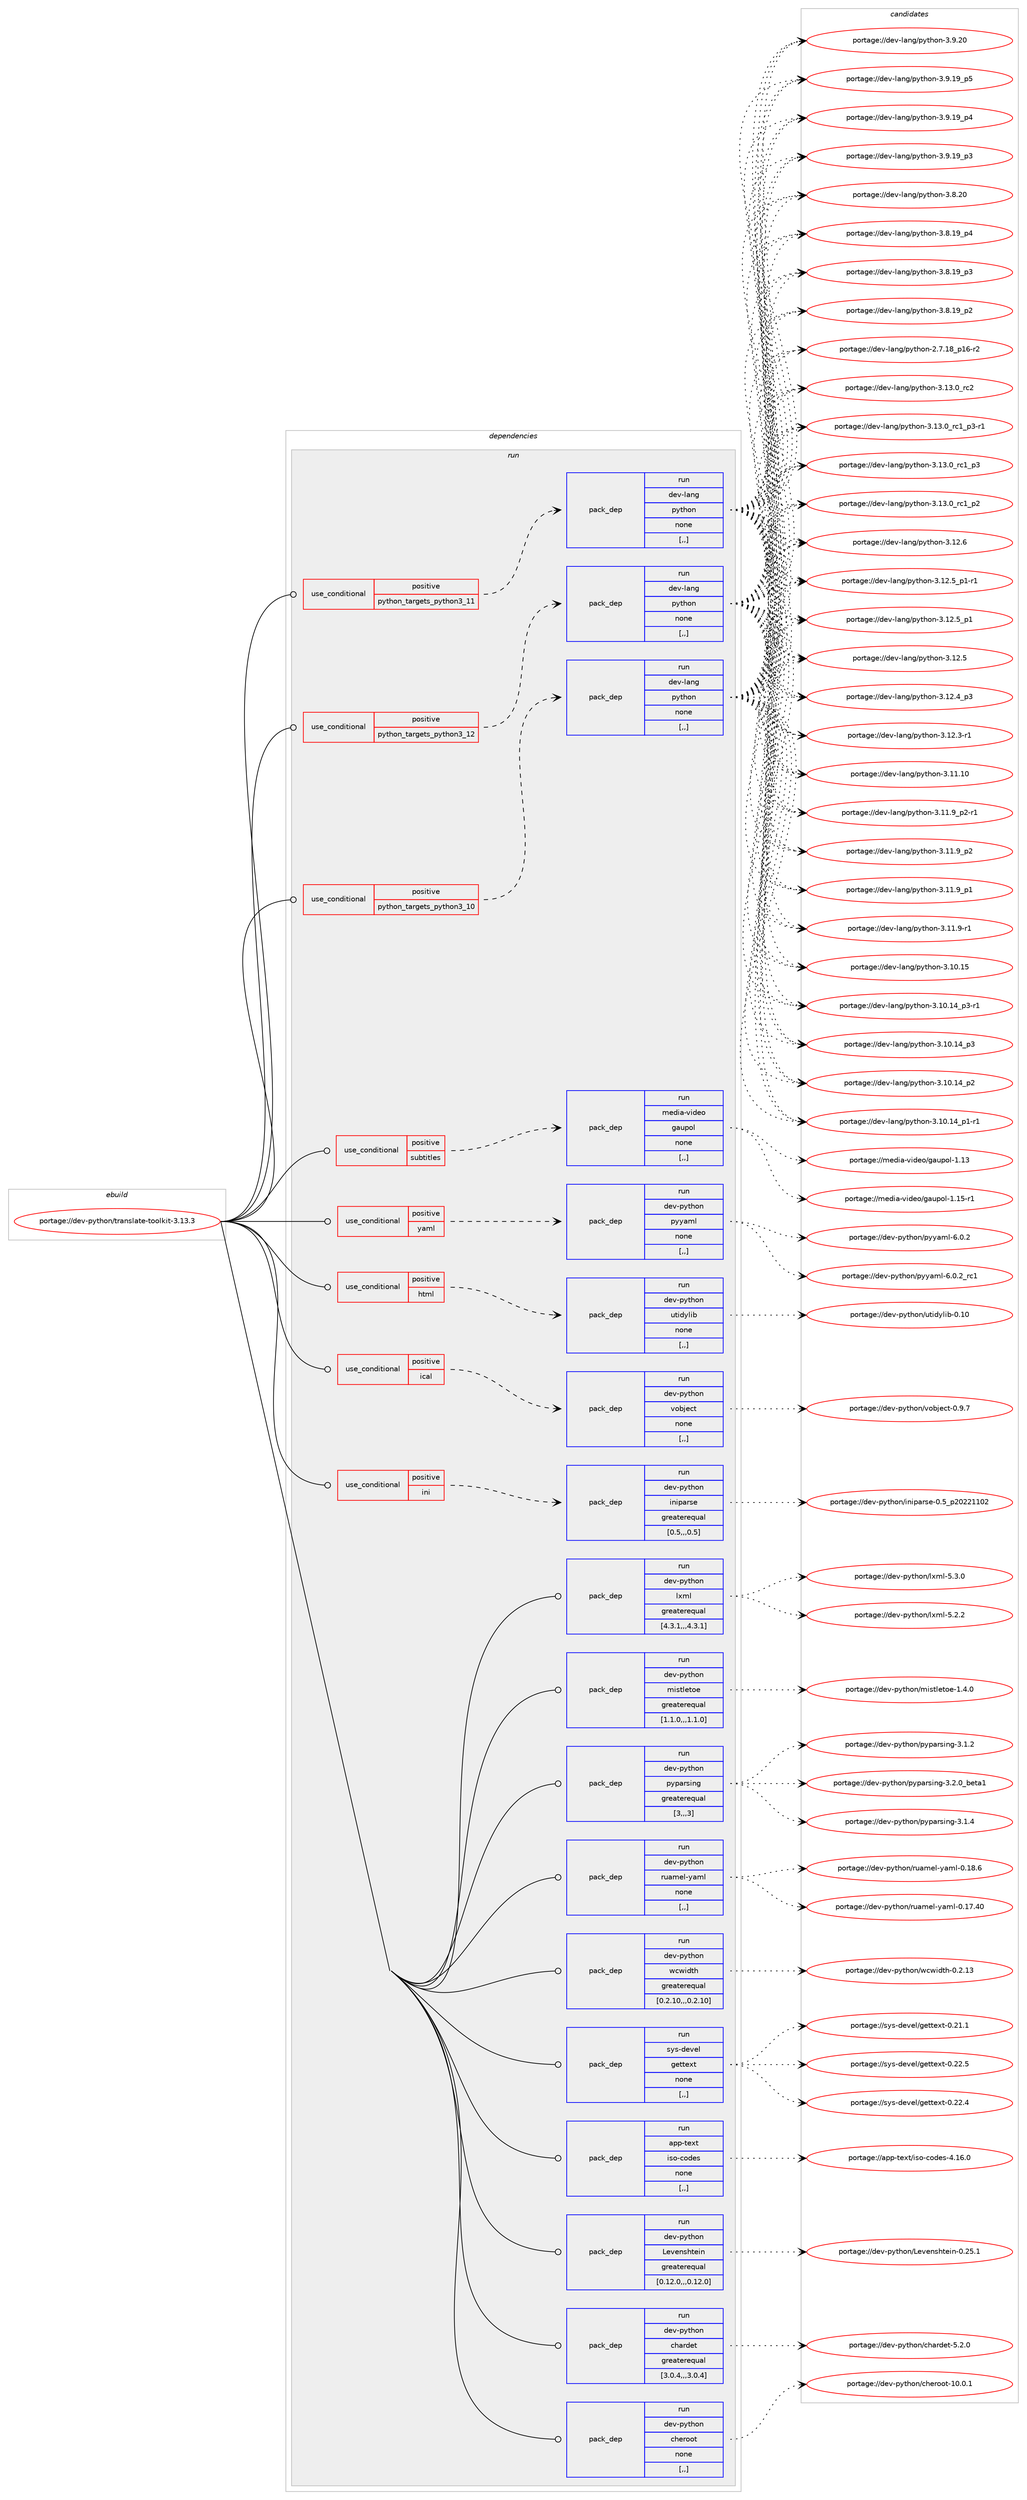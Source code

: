 digraph prolog {

# *************
# Graph options
# *************

newrank=true;
concentrate=true;
compound=true;
graph [rankdir=LR,fontname=Helvetica,fontsize=10,ranksep=1.5];#, ranksep=2.5, nodesep=0.2];
edge  [arrowhead=vee];
node  [fontname=Helvetica,fontsize=10];

# **********
# The ebuild
# **********

subgraph cluster_leftcol {
color=gray;
label=<<i>ebuild</i>>;
id [label="portage://dev-python/translate-toolkit-3.13.3", color=red, width=4, href="../dev-python/translate-toolkit-3.13.3.svg"];
}

# ****************
# The dependencies
# ****************

subgraph cluster_midcol {
color=gray;
label=<<i>dependencies</i>>;
subgraph cluster_compile {
fillcolor="#eeeeee";
style=filled;
label=<<i>compile</i>>;
}
subgraph cluster_compileandrun {
fillcolor="#eeeeee";
style=filled;
label=<<i>compile and run</i>>;
}
subgraph cluster_run {
fillcolor="#eeeeee";
style=filled;
label=<<i>run</i>>;
subgraph cond171302 {
dependency661419 [label=<<TABLE BORDER="0" CELLBORDER="1" CELLSPACING="0" CELLPADDING="4"><TR><TD ROWSPAN="3" CELLPADDING="10">use_conditional</TD></TR><TR><TD>positive</TD></TR><TR><TD>html</TD></TR></TABLE>>, shape=none, color=red];
subgraph pack485250 {
dependency661420 [label=<<TABLE BORDER="0" CELLBORDER="1" CELLSPACING="0" CELLPADDING="4" WIDTH="220"><TR><TD ROWSPAN="6" CELLPADDING="30">pack_dep</TD></TR><TR><TD WIDTH="110">run</TD></TR><TR><TD>dev-python</TD></TR><TR><TD>utidylib</TD></TR><TR><TD>none</TD></TR><TR><TD>[,,]</TD></TR></TABLE>>, shape=none, color=blue];
}
dependency661419:e -> dependency661420:w [weight=20,style="dashed",arrowhead="vee"];
}
id:e -> dependency661419:w [weight=20,style="solid",arrowhead="odot"];
subgraph cond171303 {
dependency661421 [label=<<TABLE BORDER="0" CELLBORDER="1" CELLSPACING="0" CELLPADDING="4"><TR><TD ROWSPAN="3" CELLPADDING="10">use_conditional</TD></TR><TR><TD>positive</TD></TR><TR><TD>ical</TD></TR></TABLE>>, shape=none, color=red];
subgraph pack485251 {
dependency661422 [label=<<TABLE BORDER="0" CELLBORDER="1" CELLSPACING="0" CELLPADDING="4" WIDTH="220"><TR><TD ROWSPAN="6" CELLPADDING="30">pack_dep</TD></TR><TR><TD WIDTH="110">run</TD></TR><TR><TD>dev-python</TD></TR><TR><TD>vobject</TD></TR><TR><TD>none</TD></TR><TR><TD>[,,]</TD></TR></TABLE>>, shape=none, color=blue];
}
dependency661421:e -> dependency661422:w [weight=20,style="dashed",arrowhead="vee"];
}
id:e -> dependency661421:w [weight=20,style="solid",arrowhead="odot"];
subgraph cond171304 {
dependency661423 [label=<<TABLE BORDER="0" CELLBORDER="1" CELLSPACING="0" CELLPADDING="4"><TR><TD ROWSPAN="3" CELLPADDING="10">use_conditional</TD></TR><TR><TD>positive</TD></TR><TR><TD>ini</TD></TR></TABLE>>, shape=none, color=red];
subgraph pack485252 {
dependency661424 [label=<<TABLE BORDER="0" CELLBORDER="1" CELLSPACING="0" CELLPADDING="4" WIDTH="220"><TR><TD ROWSPAN="6" CELLPADDING="30">pack_dep</TD></TR><TR><TD WIDTH="110">run</TD></TR><TR><TD>dev-python</TD></TR><TR><TD>iniparse</TD></TR><TR><TD>greaterequal</TD></TR><TR><TD>[0.5,,,0.5]</TD></TR></TABLE>>, shape=none, color=blue];
}
dependency661423:e -> dependency661424:w [weight=20,style="dashed",arrowhead="vee"];
}
id:e -> dependency661423:w [weight=20,style="solid",arrowhead="odot"];
subgraph cond171305 {
dependency661425 [label=<<TABLE BORDER="0" CELLBORDER="1" CELLSPACING="0" CELLPADDING="4"><TR><TD ROWSPAN="3" CELLPADDING="10">use_conditional</TD></TR><TR><TD>positive</TD></TR><TR><TD>python_targets_python3_10</TD></TR></TABLE>>, shape=none, color=red];
subgraph pack485253 {
dependency661426 [label=<<TABLE BORDER="0" CELLBORDER="1" CELLSPACING="0" CELLPADDING="4" WIDTH="220"><TR><TD ROWSPAN="6" CELLPADDING="30">pack_dep</TD></TR><TR><TD WIDTH="110">run</TD></TR><TR><TD>dev-lang</TD></TR><TR><TD>python</TD></TR><TR><TD>none</TD></TR><TR><TD>[,,]</TD></TR></TABLE>>, shape=none, color=blue];
}
dependency661425:e -> dependency661426:w [weight=20,style="dashed",arrowhead="vee"];
}
id:e -> dependency661425:w [weight=20,style="solid",arrowhead="odot"];
subgraph cond171306 {
dependency661427 [label=<<TABLE BORDER="0" CELLBORDER="1" CELLSPACING="0" CELLPADDING="4"><TR><TD ROWSPAN="3" CELLPADDING="10">use_conditional</TD></TR><TR><TD>positive</TD></TR><TR><TD>python_targets_python3_11</TD></TR></TABLE>>, shape=none, color=red];
subgraph pack485254 {
dependency661428 [label=<<TABLE BORDER="0" CELLBORDER="1" CELLSPACING="0" CELLPADDING="4" WIDTH="220"><TR><TD ROWSPAN="6" CELLPADDING="30">pack_dep</TD></TR><TR><TD WIDTH="110">run</TD></TR><TR><TD>dev-lang</TD></TR><TR><TD>python</TD></TR><TR><TD>none</TD></TR><TR><TD>[,,]</TD></TR></TABLE>>, shape=none, color=blue];
}
dependency661427:e -> dependency661428:w [weight=20,style="dashed",arrowhead="vee"];
}
id:e -> dependency661427:w [weight=20,style="solid",arrowhead="odot"];
subgraph cond171307 {
dependency661429 [label=<<TABLE BORDER="0" CELLBORDER="1" CELLSPACING="0" CELLPADDING="4"><TR><TD ROWSPAN="3" CELLPADDING="10">use_conditional</TD></TR><TR><TD>positive</TD></TR><TR><TD>python_targets_python3_12</TD></TR></TABLE>>, shape=none, color=red];
subgraph pack485255 {
dependency661430 [label=<<TABLE BORDER="0" CELLBORDER="1" CELLSPACING="0" CELLPADDING="4" WIDTH="220"><TR><TD ROWSPAN="6" CELLPADDING="30">pack_dep</TD></TR><TR><TD WIDTH="110">run</TD></TR><TR><TD>dev-lang</TD></TR><TR><TD>python</TD></TR><TR><TD>none</TD></TR><TR><TD>[,,]</TD></TR></TABLE>>, shape=none, color=blue];
}
dependency661429:e -> dependency661430:w [weight=20,style="dashed",arrowhead="vee"];
}
id:e -> dependency661429:w [weight=20,style="solid",arrowhead="odot"];
subgraph cond171308 {
dependency661431 [label=<<TABLE BORDER="0" CELLBORDER="1" CELLSPACING="0" CELLPADDING="4"><TR><TD ROWSPAN="3" CELLPADDING="10">use_conditional</TD></TR><TR><TD>positive</TD></TR><TR><TD>subtitles</TD></TR></TABLE>>, shape=none, color=red];
subgraph pack485256 {
dependency661432 [label=<<TABLE BORDER="0" CELLBORDER="1" CELLSPACING="0" CELLPADDING="4" WIDTH="220"><TR><TD ROWSPAN="6" CELLPADDING="30">pack_dep</TD></TR><TR><TD WIDTH="110">run</TD></TR><TR><TD>media-video</TD></TR><TR><TD>gaupol</TD></TR><TR><TD>none</TD></TR><TR><TD>[,,]</TD></TR></TABLE>>, shape=none, color=blue];
}
dependency661431:e -> dependency661432:w [weight=20,style="dashed",arrowhead="vee"];
}
id:e -> dependency661431:w [weight=20,style="solid",arrowhead="odot"];
subgraph cond171309 {
dependency661433 [label=<<TABLE BORDER="0" CELLBORDER="1" CELLSPACING="0" CELLPADDING="4"><TR><TD ROWSPAN="3" CELLPADDING="10">use_conditional</TD></TR><TR><TD>positive</TD></TR><TR><TD>yaml</TD></TR></TABLE>>, shape=none, color=red];
subgraph pack485257 {
dependency661434 [label=<<TABLE BORDER="0" CELLBORDER="1" CELLSPACING="0" CELLPADDING="4" WIDTH="220"><TR><TD ROWSPAN="6" CELLPADDING="30">pack_dep</TD></TR><TR><TD WIDTH="110">run</TD></TR><TR><TD>dev-python</TD></TR><TR><TD>pyyaml</TD></TR><TR><TD>none</TD></TR><TR><TD>[,,]</TD></TR></TABLE>>, shape=none, color=blue];
}
dependency661433:e -> dependency661434:w [weight=20,style="dashed",arrowhead="vee"];
}
id:e -> dependency661433:w [weight=20,style="solid",arrowhead="odot"];
subgraph pack485258 {
dependency661435 [label=<<TABLE BORDER="0" CELLBORDER="1" CELLSPACING="0" CELLPADDING="4" WIDTH="220"><TR><TD ROWSPAN="6" CELLPADDING="30">pack_dep</TD></TR><TR><TD WIDTH="110">run</TD></TR><TR><TD>app-text</TD></TR><TR><TD>iso-codes</TD></TR><TR><TD>none</TD></TR><TR><TD>[,,]</TD></TR></TABLE>>, shape=none, color=blue];
}
id:e -> dependency661435:w [weight=20,style="solid",arrowhead="odot"];
subgraph pack485259 {
dependency661436 [label=<<TABLE BORDER="0" CELLBORDER="1" CELLSPACING="0" CELLPADDING="4" WIDTH="220"><TR><TD ROWSPAN="6" CELLPADDING="30">pack_dep</TD></TR><TR><TD WIDTH="110">run</TD></TR><TR><TD>dev-python</TD></TR><TR><TD>Levenshtein</TD></TR><TR><TD>greaterequal</TD></TR><TR><TD>[0.12.0,,,0.12.0]</TD></TR></TABLE>>, shape=none, color=blue];
}
id:e -> dependency661436:w [weight=20,style="solid",arrowhead="odot"];
subgraph pack485260 {
dependency661437 [label=<<TABLE BORDER="0" CELLBORDER="1" CELLSPACING="0" CELLPADDING="4" WIDTH="220"><TR><TD ROWSPAN="6" CELLPADDING="30">pack_dep</TD></TR><TR><TD WIDTH="110">run</TD></TR><TR><TD>dev-python</TD></TR><TR><TD>chardet</TD></TR><TR><TD>greaterequal</TD></TR><TR><TD>[3.0.4,,,3.0.4]</TD></TR></TABLE>>, shape=none, color=blue];
}
id:e -> dependency661437:w [weight=20,style="solid",arrowhead="odot"];
subgraph pack485261 {
dependency661438 [label=<<TABLE BORDER="0" CELLBORDER="1" CELLSPACING="0" CELLPADDING="4" WIDTH="220"><TR><TD ROWSPAN="6" CELLPADDING="30">pack_dep</TD></TR><TR><TD WIDTH="110">run</TD></TR><TR><TD>dev-python</TD></TR><TR><TD>cheroot</TD></TR><TR><TD>none</TD></TR><TR><TD>[,,]</TD></TR></TABLE>>, shape=none, color=blue];
}
id:e -> dependency661438:w [weight=20,style="solid",arrowhead="odot"];
subgraph pack485262 {
dependency661439 [label=<<TABLE BORDER="0" CELLBORDER="1" CELLSPACING="0" CELLPADDING="4" WIDTH="220"><TR><TD ROWSPAN="6" CELLPADDING="30">pack_dep</TD></TR><TR><TD WIDTH="110">run</TD></TR><TR><TD>dev-python</TD></TR><TR><TD>lxml</TD></TR><TR><TD>greaterequal</TD></TR><TR><TD>[4.3.1,,,4.3.1]</TD></TR></TABLE>>, shape=none, color=blue];
}
id:e -> dependency661439:w [weight=20,style="solid",arrowhead="odot"];
subgraph pack485263 {
dependency661440 [label=<<TABLE BORDER="0" CELLBORDER="1" CELLSPACING="0" CELLPADDING="4" WIDTH="220"><TR><TD ROWSPAN="6" CELLPADDING="30">pack_dep</TD></TR><TR><TD WIDTH="110">run</TD></TR><TR><TD>dev-python</TD></TR><TR><TD>mistletoe</TD></TR><TR><TD>greaterequal</TD></TR><TR><TD>[1.1.0,,,1.1.0]</TD></TR></TABLE>>, shape=none, color=blue];
}
id:e -> dependency661440:w [weight=20,style="solid",arrowhead="odot"];
subgraph pack485264 {
dependency661441 [label=<<TABLE BORDER="0" CELLBORDER="1" CELLSPACING="0" CELLPADDING="4" WIDTH="220"><TR><TD ROWSPAN="6" CELLPADDING="30">pack_dep</TD></TR><TR><TD WIDTH="110">run</TD></TR><TR><TD>dev-python</TD></TR><TR><TD>pyparsing</TD></TR><TR><TD>greaterequal</TD></TR><TR><TD>[3,,,3]</TD></TR></TABLE>>, shape=none, color=blue];
}
id:e -> dependency661441:w [weight=20,style="solid",arrowhead="odot"];
subgraph pack485265 {
dependency661442 [label=<<TABLE BORDER="0" CELLBORDER="1" CELLSPACING="0" CELLPADDING="4" WIDTH="220"><TR><TD ROWSPAN="6" CELLPADDING="30">pack_dep</TD></TR><TR><TD WIDTH="110">run</TD></TR><TR><TD>dev-python</TD></TR><TR><TD>ruamel-yaml</TD></TR><TR><TD>none</TD></TR><TR><TD>[,,]</TD></TR></TABLE>>, shape=none, color=blue];
}
id:e -> dependency661442:w [weight=20,style="solid",arrowhead="odot"];
subgraph pack485266 {
dependency661443 [label=<<TABLE BORDER="0" CELLBORDER="1" CELLSPACING="0" CELLPADDING="4" WIDTH="220"><TR><TD ROWSPAN="6" CELLPADDING="30">pack_dep</TD></TR><TR><TD WIDTH="110">run</TD></TR><TR><TD>dev-python</TD></TR><TR><TD>wcwidth</TD></TR><TR><TD>greaterequal</TD></TR><TR><TD>[0.2.10,,,0.2.10]</TD></TR></TABLE>>, shape=none, color=blue];
}
id:e -> dependency661443:w [weight=20,style="solid",arrowhead="odot"];
subgraph pack485267 {
dependency661444 [label=<<TABLE BORDER="0" CELLBORDER="1" CELLSPACING="0" CELLPADDING="4" WIDTH="220"><TR><TD ROWSPAN="6" CELLPADDING="30">pack_dep</TD></TR><TR><TD WIDTH="110">run</TD></TR><TR><TD>sys-devel</TD></TR><TR><TD>gettext</TD></TR><TR><TD>none</TD></TR><TR><TD>[,,]</TD></TR></TABLE>>, shape=none, color=blue];
}
id:e -> dependency661444:w [weight=20,style="solid",arrowhead="odot"];
}
}

# **************
# The candidates
# **************

subgraph cluster_choices {
rank=same;
color=gray;
label=<<i>candidates</i>>;

subgraph choice485250 {
color=black;
nodesep=1;
choice1001011184511212111610411111047117116105100121108105984548464948 [label="portage://dev-python/utidylib-0.10", color=red, width=4,href="../dev-python/utidylib-0.10.svg"];
dependency661420:e -> choice1001011184511212111610411111047117116105100121108105984548464948:w [style=dotted,weight="100"];
}
subgraph choice485251 {
color=black;
nodesep=1;
choice10010111845112121116104111110471181119810610199116454846574655 [label="portage://dev-python/vobject-0.9.7", color=red, width=4,href="../dev-python/vobject-0.9.7.svg"];
dependency661422:e -> choice10010111845112121116104111110471181119810610199116454846574655:w [style=dotted,weight="100"];
}
subgraph choice485252 {
color=black;
nodesep=1;
choice10010111845112121116104111110471051101051129711411510145484653951125048505049494850 [label="portage://dev-python/iniparse-0.5_p20221102", color=red, width=4,href="../dev-python/iniparse-0.5_p20221102.svg"];
dependency661424:e -> choice10010111845112121116104111110471051101051129711411510145484653951125048505049494850:w [style=dotted,weight="100"];
}
subgraph choice485253 {
color=black;
nodesep=1;
choice10010111845108971101034711212111610411111045514649514648951149950 [label="portage://dev-lang/python-3.13.0_rc2", color=red, width=4,href="../dev-lang/python-3.13.0_rc2.svg"];
choice1001011184510897110103471121211161041111104551464951464895114994995112514511449 [label="portage://dev-lang/python-3.13.0_rc1_p3-r1", color=red, width=4,href="../dev-lang/python-3.13.0_rc1_p3-r1.svg"];
choice100101118451089711010347112121116104111110455146495146489511499499511251 [label="portage://dev-lang/python-3.13.0_rc1_p3", color=red, width=4,href="../dev-lang/python-3.13.0_rc1_p3.svg"];
choice100101118451089711010347112121116104111110455146495146489511499499511250 [label="portage://dev-lang/python-3.13.0_rc1_p2", color=red, width=4,href="../dev-lang/python-3.13.0_rc1_p2.svg"];
choice10010111845108971101034711212111610411111045514649504654 [label="portage://dev-lang/python-3.12.6", color=red, width=4,href="../dev-lang/python-3.12.6.svg"];
choice1001011184510897110103471121211161041111104551464950465395112494511449 [label="portage://dev-lang/python-3.12.5_p1-r1", color=red, width=4,href="../dev-lang/python-3.12.5_p1-r1.svg"];
choice100101118451089711010347112121116104111110455146495046539511249 [label="portage://dev-lang/python-3.12.5_p1", color=red, width=4,href="../dev-lang/python-3.12.5_p1.svg"];
choice10010111845108971101034711212111610411111045514649504653 [label="portage://dev-lang/python-3.12.5", color=red, width=4,href="../dev-lang/python-3.12.5.svg"];
choice100101118451089711010347112121116104111110455146495046529511251 [label="portage://dev-lang/python-3.12.4_p3", color=red, width=4,href="../dev-lang/python-3.12.4_p3.svg"];
choice100101118451089711010347112121116104111110455146495046514511449 [label="portage://dev-lang/python-3.12.3-r1", color=red, width=4,href="../dev-lang/python-3.12.3-r1.svg"];
choice1001011184510897110103471121211161041111104551464949464948 [label="portage://dev-lang/python-3.11.10", color=red, width=4,href="../dev-lang/python-3.11.10.svg"];
choice1001011184510897110103471121211161041111104551464949465795112504511449 [label="portage://dev-lang/python-3.11.9_p2-r1", color=red, width=4,href="../dev-lang/python-3.11.9_p2-r1.svg"];
choice100101118451089711010347112121116104111110455146494946579511250 [label="portage://dev-lang/python-3.11.9_p2", color=red, width=4,href="../dev-lang/python-3.11.9_p2.svg"];
choice100101118451089711010347112121116104111110455146494946579511249 [label="portage://dev-lang/python-3.11.9_p1", color=red, width=4,href="../dev-lang/python-3.11.9_p1.svg"];
choice100101118451089711010347112121116104111110455146494946574511449 [label="portage://dev-lang/python-3.11.9-r1", color=red, width=4,href="../dev-lang/python-3.11.9-r1.svg"];
choice1001011184510897110103471121211161041111104551464948464953 [label="portage://dev-lang/python-3.10.15", color=red, width=4,href="../dev-lang/python-3.10.15.svg"];
choice100101118451089711010347112121116104111110455146494846495295112514511449 [label="portage://dev-lang/python-3.10.14_p3-r1", color=red, width=4,href="../dev-lang/python-3.10.14_p3-r1.svg"];
choice10010111845108971101034711212111610411111045514649484649529511251 [label="portage://dev-lang/python-3.10.14_p3", color=red, width=4,href="../dev-lang/python-3.10.14_p3.svg"];
choice10010111845108971101034711212111610411111045514649484649529511250 [label="portage://dev-lang/python-3.10.14_p2", color=red, width=4,href="../dev-lang/python-3.10.14_p2.svg"];
choice100101118451089711010347112121116104111110455146494846495295112494511449 [label="portage://dev-lang/python-3.10.14_p1-r1", color=red, width=4,href="../dev-lang/python-3.10.14_p1-r1.svg"];
choice10010111845108971101034711212111610411111045514657465048 [label="portage://dev-lang/python-3.9.20", color=red, width=4,href="../dev-lang/python-3.9.20.svg"];
choice100101118451089711010347112121116104111110455146574649579511253 [label="portage://dev-lang/python-3.9.19_p5", color=red, width=4,href="../dev-lang/python-3.9.19_p5.svg"];
choice100101118451089711010347112121116104111110455146574649579511252 [label="portage://dev-lang/python-3.9.19_p4", color=red, width=4,href="../dev-lang/python-3.9.19_p4.svg"];
choice100101118451089711010347112121116104111110455146574649579511251 [label="portage://dev-lang/python-3.9.19_p3", color=red, width=4,href="../dev-lang/python-3.9.19_p3.svg"];
choice10010111845108971101034711212111610411111045514656465048 [label="portage://dev-lang/python-3.8.20", color=red, width=4,href="../dev-lang/python-3.8.20.svg"];
choice100101118451089711010347112121116104111110455146564649579511252 [label="portage://dev-lang/python-3.8.19_p4", color=red, width=4,href="../dev-lang/python-3.8.19_p4.svg"];
choice100101118451089711010347112121116104111110455146564649579511251 [label="portage://dev-lang/python-3.8.19_p3", color=red, width=4,href="../dev-lang/python-3.8.19_p3.svg"];
choice100101118451089711010347112121116104111110455146564649579511250 [label="portage://dev-lang/python-3.8.19_p2", color=red, width=4,href="../dev-lang/python-3.8.19_p2.svg"];
choice100101118451089711010347112121116104111110455046554649569511249544511450 [label="portage://dev-lang/python-2.7.18_p16-r2", color=red, width=4,href="../dev-lang/python-2.7.18_p16-r2.svg"];
dependency661426:e -> choice10010111845108971101034711212111610411111045514649514648951149950:w [style=dotted,weight="100"];
dependency661426:e -> choice1001011184510897110103471121211161041111104551464951464895114994995112514511449:w [style=dotted,weight="100"];
dependency661426:e -> choice100101118451089711010347112121116104111110455146495146489511499499511251:w [style=dotted,weight="100"];
dependency661426:e -> choice100101118451089711010347112121116104111110455146495146489511499499511250:w [style=dotted,weight="100"];
dependency661426:e -> choice10010111845108971101034711212111610411111045514649504654:w [style=dotted,weight="100"];
dependency661426:e -> choice1001011184510897110103471121211161041111104551464950465395112494511449:w [style=dotted,weight="100"];
dependency661426:e -> choice100101118451089711010347112121116104111110455146495046539511249:w [style=dotted,weight="100"];
dependency661426:e -> choice10010111845108971101034711212111610411111045514649504653:w [style=dotted,weight="100"];
dependency661426:e -> choice100101118451089711010347112121116104111110455146495046529511251:w [style=dotted,weight="100"];
dependency661426:e -> choice100101118451089711010347112121116104111110455146495046514511449:w [style=dotted,weight="100"];
dependency661426:e -> choice1001011184510897110103471121211161041111104551464949464948:w [style=dotted,weight="100"];
dependency661426:e -> choice1001011184510897110103471121211161041111104551464949465795112504511449:w [style=dotted,weight="100"];
dependency661426:e -> choice100101118451089711010347112121116104111110455146494946579511250:w [style=dotted,weight="100"];
dependency661426:e -> choice100101118451089711010347112121116104111110455146494946579511249:w [style=dotted,weight="100"];
dependency661426:e -> choice100101118451089711010347112121116104111110455146494946574511449:w [style=dotted,weight="100"];
dependency661426:e -> choice1001011184510897110103471121211161041111104551464948464953:w [style=dotted,weight="100"];
dependency661426:e -> choice100101118451089711010347112121116104111110455146494846495295112514511449:w [style=dotted,weight="100"];
dependency661426:e -> choice10010111845108971101034711212111610411111045514649484649529511251:w [style=dotted,weight="100"];
dependency661426:e -> choice10010111845108971101034711212111610411111045514649484649529511250:w [style=dotted,weight="100"];
dependency661426:e -> choice100101118451089711010347112121116104111110455146494846495295112494511449:w [style=dotted,weight="100"];
dependency661426:e -> choice10010111845108971101034711212111610411111045514657465048:w [style=dotted,weight="100"];
dependency661426:e -> choice100101118451089711010347112121116104111110455146574649579511253:w [style=dotted,weight="100"];
dependency661426:e -> choice100101118451089711010347112121116104111110455146574649579511252:w [style=dotted,weight="100"];
dependency661426:e -> choice100101118451089711010347112121116104111110455146574649579511251:w [style=dotted,weight="100"];
dependency661426:e -> choice10010111845108971101034711212111610411111045514656465048:w [style=dotted,weight="100"];
dependency661426:e -> choice100101118451089711010347112121116104111110455146564649579511252:w [style=dotted,weight="100"];
dependency661426:e -> choice100101118451089711010347112121116104111110455146564649579511251:w [style=dotted,weight="100"];
dependency661426:e -> choice100101118451089711010347112121116104111110455146564649579511250:w [style=dotted,weight="100"];
dependency661426:e -> choice100101118451089711010347112121116104111110455046554649569511249544511450:w [style=dotted,weight="100"];
}
subgraph choice485254 {
color=black;
nodesep=1;
choice10010111845108971101034711212111610411111045514649514648951149950 [label="portage://dev-lang/python-3.13.0_rc2", color=red, width=4,href="../dev-lang/python-3.13.0_rc2.svg"];
choice1001011184510897110103471121211161041111104551464951464895114994995112514511449 [label="portage://dev-lang/python-3.13.0_rc1_p3-r1", color=red, width=4,href="../dev-lang/python-3.13.0_rc1_p3-r1.svg"];
choice100101118451089711010347112121116104111110455146495146489511499499511251 [label="portage://dev-lang/python-3.13.0_rc1_p3", color=red, width=4,href="../dev-lang/python-3.13.0_rc1_p3.svg"];
choice100101118451089711010347112121116104111110455146495146489511499499511250 [label="portage://dev-lang/python-3.13.0_rc1_p2", color=red, width=4,href="../dev-lang/python-3.13.0_rc1_p2.svg"];
choice10010111845108971101034711212111610411111045514649504654 [label="portage://dev-lang/python-3.12.6", color=red, width=4,href="../dev-lang/python-3.12.6.svg"];
choice1001011184510897110103471121211161041111104551464950465395112494511449 [label="portage://dev-lang/python-3.12.5_p1-r1", color=red, width=4,href="../dev-lang/python-3.12.5_p1-r1.svg"];
choice100101118451089711010347112121116104111110455146495046539511249 [label="portage://dev-lang/python-3.12.5_p1", color=red, width=4,href="../dev-lang/python-3.12.5_p1.svg"];
choice10010111845108971101034711212111610411111045514649504653 [label="portage://dev-lang/python-3.12.5", color=red, width=4,href="../dev-lang/python-3.12.5.svg"];
choice100101118451089711010347112121116104111110455146495046529511251 [label="portage://dev-lang/python-3.12.4_p3", color=red, width=4,href="../dev-lang/python-3.12.4_p3.svg"];
choice100101118451089711010347112121116104111110455146495046514511449 [label="portage://dev-lang/python-3.12.3-r1", color=red, width=4,href="../dev-lang/python-3.12.3-r1.svg"];
choice1001011184510897110103471121211161041111104551464949464948 [label="portage://dev-lang/python-3.11.10", color=red, width=4,href="../dev-lang/python-3.11.10.svg"];
choice1001011184510897110103471121211161041111104551464949465795112504511449 [label="portage://dev-lang/python-3.11.9_p2-r1", color=red, width=4,href="../dev-lang/python-3.11.9_p2-r1.svg"];
choice100101118451089711010347112121116104111110455146494946579511250 [label="portage://dev-lang/python-3.11.9_p2", color=red, width=4,href="../dev-lang/python-3.11.9_p2.svg"];
choice100101118451089711010347112121116104111110455146494946579511249 [label="portage://dev-lang/python-3.11.9_p1", color=red, width=4,href="../dev-lang/python-3.11.9_p1.svg"];
choice100101118451089711010347112121116104111110455146494946574511449 [label="portage://dev-lang/python-3.11.9-r1", color=red, width=4,href="../dev-lang/python-3.11.9-r1.svg"];
choice1001011184510897110103471121211161041111104551464948464953 [label="portage://dev-lang/python-3.10.15", color=red, width=4,href="../dev-lang/python-3.10.15.svg"];
choice100101118451089711010347112121116104111110455146494846495295112514511449 [label="portage://dev-lang/python-3.10.14_p3-r1", color=red, width=4,href="../dev-lang/python-3.10.14_p3-r1.svg"];
choice10010111845108971101034711212111610411111045514649484649529511251 [label="portage://dev-lang/python-3.10.14_p3", color=red, width=4,href="../dev-lang/python-3.10.14_p3.svg"];
choice10010111845108971101034711212111610411111045514649484649529511250 [label="portage://dev-lang/python-3.10.14_p2", color=red, width=4,href="../dev-lang/python-3.10.14_p2.svg"];
choice100101118451089711010347112121116104111110455146494846495295112494511449 [label="portage://dev-lang/python-3.10.14_p1-r1", color=red, width=4,href="../dev-lang/python-3.10.14_p1-r1.svg"];
choice10010111845108971101034711212111610411111045514657465048 [label="portage://dev-lang/python-3.9.20", color=red, width=4,href="../dev-lang/python-3.9.20.svg"];
choice100101118451089711010347112121116104111110455146574649579511253 [label="portage://dev-lang/python-3.9.19_p5", color=red, width=4,href="../dev-lang/python-3.9.19_p5.svg"];
choice100101118451089711010347112121116104111110455146574649579511252 [label="portage://dev-lang/python-3.9.19_p4", color=red, width=4,href="../dev-lang/python-3.9.19_p4.svg"];
choice100101118451089711010347112121116104111110455146574649579511251 [label="portage://dev-lang/python-3.9.19_p3", color=red, width=4,href="../dev-lang/python-3.9.19_p3.svg"];
choice10010111845108971101034711212111610411111045514656465048 [label="portage://dev-lang/python-3.8.20", color=red, width=4,href="../dev-lang/python-3.8.20.svg"];
choice100101118451089711010347112121116104111110455146564649579511252 [label="portage://dev-lang/python-3.8.19_p4", color=red, width=4,href="../dev-lang/python-3.8.19_p4.svg"];
choice100101118451089711010347112121116104111110455146564649579511251 [label="portage://dev-lang/python-3.8.19_p3", color=red, width=4,href="../dev-lang/python-3.8.19_p3.svg"];
choice100101118451089711010347112121116104111110455146564649579511250 [label="portage://dev-lang/python-3.8.19_p2", color=red, width=4,href="../dev-lang/python-3.8.19_p2.svg"];
choice100101118451089711010347112121116104111110455046554649569511249544511450 [label="portage://dev-lang/python-2.7.18_p16-r2", color=red, width=4,href="../dev-lang/python-2.7.18_p16-r2.svg"];
dependency661428:e -> choice10010111845108971101034711212111610411111045514649514648951149950:w [style=dotted,weight="100"];
dependency661428:e -> choice1001011184510897110103471121211161041111104551464951464895114994995112514511449:w [style=dotted,weight="100"];
dependency661428:e -> choice100101118451089711010347112121116104111110455146495146489511499499511251:w [style=dotted,weight="100"];
dependency661428:e -> choice100101118451089711010347112121116104111110455146495146489511499499511250:w [style=dotted,weight="100"];
dependency661428:e -> choice10010111845108971101034711212111610411111045514649504654:w [style=dotted,weight="100"];
dependency661428:e -> choice1001011184510897110103471121211161041111104551464950465395112494511449:w [style=dotted,weight="100"];
dependency661428:e -> choice100101118451089711010347112121116104111110455146495046539511249:w [style=dotted,weight="100"];
dependency661428:e -> choice10010111845108971101034711212111610411111045514649504653:w [style=dotted,weight="100"];
dependency661428:e -> choice100101118451089711010347112121116104111110455146495046529511251:w [style=dotted,weight="100"];
dependency661428:e -> choice100101118451089711010347112121116104111110455146495046514511449:w [style=dotted,weight="100"];
dependency661428:e -> choice1001011184510897110103471121211161041111104551464949464948:w [style=dotted,weight="100"];
dependency661428:e -> choice1001011184510897110103471121211161041111104551464949465795112504511449:w [style=dotted,weight="100"];
dependency661428:e -> choice100101118451089711010347112121116104111110455146494946579511250:w [style=dotted,weight="100"];
dependency661428:e -> choice100101118451089711010347112121116104111110455146494946579511249:w [style=dotted,weight="100"];
dependency661428:e -> choice100101118451089711010347112121116104111110455146494946574511449:w [style=dotted,weight="100"];
dependency661428:e -> choice1001011184510897110103471121211161041111104551464948464953:w [style=dotted,weight="100"];
dependency661428:e -> choice100101118451089711010347112121116104111110455146494846495295112514511449:w [style=dotted,weight="100"];
dependency661428:e -> choice10010111845108971101034711212111610411111045514649484649529511251:w [style=dotted,weight="100"];
dependency661428:e -> choice10010111845108971101034711212111610411111045514649484649529511250:w [style=dotted,weight="100"];
dependency661428:e -> choice100101118451089711010347112121116104111110455146494846495295112494511449:w [style=dotted,weight="100"];
dependency661428:e -> choice10010111845108971101034711212111610411111045514657465048:w [style=dotted,weight="100"];
dependency661428:e -> choice100101118451089711010347112121116104111110455146574649579511253:w [style=dotted,weight="100"];
dependency661428:e -> choice100101118451089711010347112121116104111110455146574649579511252:w [style=dotted,weight="100"];
dependency661428:e -> choice100101118451089711010347112121116104111110455146574649579511251:w [style=dotted,weight="100"];
dependency661428:e -> choice10010111845108971101034711212111610411111045514656465048:w [style=dotted,weight="100"];
dependency661428:e -> choice100101118451089711010347112121116104111110455146564649579511252:w [style=dotted,weight="100"];
dependency661428:e -> choice100101118451089711010347112121116104111110455146564649579511251:w [style=dotted,weight="100"];
dependency661428:e -> choice100101118451089711010347112121116104111110455146564649579511250:w [style=dotted,weight="100"];
dependency661428:e -> choice100101118451089711010347112121116104111110455046554649569511249544511450:w [style=dotted,weight="100"];
}
subgraph choice485255 {
color=black;
nodesep=1;
choice10010111845108971101034711212111610411111045514649514648951149950 [label="portage://dev-lang/python-3.13.0_rc2", color=red, width=4,href="../dev-lang/python-3.13.0_rc2.svg"];
choice1001011184510897110103471121211161041111104551464951464895114994995112514511449 [label="portage://dev-lang/python-3.13.0_rc1_p3-r1", color=red, width=4,href="../dev-lang/python-3.13.0_rc1_p3-r1.svg"];
choice100101118451089711010347112121116104111110455146495146489511499499511251 [label="portage://dev-lang/python-3.13.0_rc1_p3", color=red, width=4,href="../dev-lang/python-3.13.0_rc1_p3.svg"];
choice100101118451089711010347112121116104111110455146495146489511499499511250 [label="portage://dev-lang/python-3.13.0_rc1_p2", color=red, width=4,href="../dev-lang/python-3.13.0_rc1_p2.svg"];
choice10010111845108971101034711212111610411111045514649504654 [label="portage://dev-lang/python-3.12.6", color=red, width=4,href="../dev-lang/python-3.12.6.svg"];
choice1001011184510897110103471121211161041111104551464950465395112494511449 [label="portage://dev-lang/python-3.12.5_p1-r1", color=red, width=4,href="../dev-lang/python-3.12.5_p1-r1.svg"];
choice100101118451089711010347112121116104111110455146495046539511249 [label="portage://dev-lang/python-3.12.5_p1", color=red, width=4,href="../dev-lang/python-3.12.5_p1.svg"];
choice10010111845108971101034711212111610411111045514649504653 [label="portage://dev-lang/python-3.12.5", color=red, width=4,href="../dev-lang/python-3.12.5.svg"];
choice100101118451089711010347112121116104111110455146495046529511251 [label="portage://dev-lang/python-3.12.4_p3", color=red, width=4,href="../dev-lang/python-3.12.4_p3.svg"];
choice100101118451089711010347112121116104111110455146495046514511449 [label="portage://dev-lang/python-3.12.3-r1", color=red, width=4,href="../dev-lang/python-3.12.3-r1.svg"];
choice1001011184510897110103471121211161041111104551464949464948 [label="portage://dev-lang/python-3.11.10", color=red, width=4,href="../dev-lang/python-3.11.10.svg"];
choice1001011184510897110103471121211161041111104551464949465795112504511449 [label="portage://dev-lang/python-3.11.9_p2-r1", color=red, width=4,href="../dev-lang/python-3.11.9_p2-r1.svg"];
choice100101118451089711010347112121116104111110455146494946579511250 [label="portage://dev-lang/python-3.11.9_p2", color=red, width=4,href="../dev-lang/python-3.11.9_p2.svg"];
choice100101118451089711010347112121116104111110455146494946579511249 [label="portage://dev-lang/python-3.11.9_p1", color=red, width=4,href="../dev-lang/python-3.11.9_p1.svg"];
choice100101118451089711010347112121116104111110455146494946574511449 [label="portage://dev-lang/python-3.11.9-r1", color=red, width=4,href="../dev-lang/python-3.11.9-r1.svg"];
choice1001011184510897110103471121211161041111104551464948464953 [label="portage://dev-lang/python-3.10.15", color=red, width=4,href="../dev-lang/python-3.10.15.svg"];
choice100101118451089711010347112121116104111110455146494846495295112514511449 [label="portage://dev-lang/python-3.10.14_p3-r1", color=red, width=4,href="../dev-lang/python-3.10.14_p3-r1.svg"];
choice10010111845108971101034711212111610411111045514649484649529511251 [label="portage://dev-lang/python-3.10.14_p3", color=red, width=4,href="../dev-lang/python-3.10.14_p3.svg"];
choice10010111845108971101034711212111610411111045514649484649529511250 [label="portage://dev-lang/python-3.10.14_p2", color=red, width=4,href="../dev-lang/python-3.10.14_p2.svg"];
choice100101118451089711010347112121116104111110455146494846495295112494511449 [label="portage://dev-lang/python-3.10.14_p1-r1", color=red, width=4,href="../dev-lang/python-3.10.14_p1-r1.svg"];
choice10010111845108971101034711212111610411111045514657465048 [label="portage://dev-lang/python-3.9.20", color=red, width=4,href="../dev-lang/python-3.9.20.svg"];
choice100101118451089711010347112121116104111110455146574649579511253 [label="portage://dev-lang/python-3.9.19_p5", color=red, width=4,href="../dev-lang/python-3.9.19_p5.svg"];
choice100101118451089711010347112121116104111110455146574649579511252 [label="portage://dev-lang/python-3.9.19_p4", color=red, width=4,href="../dev-lang/python-3.9.19_p4.svg"];
choice100101118451089711010347112121116104111110455146574649579511251 [label="portage://dev-lang/python-3.9.19_p3", color=red, width=4,href="../dev-lang/python-3.9.19_p3.svg"];
choice10010111845108971101034711212111610411111045514656465048 [label="portage://dev-lang/python-3.8.20", color=red, width=4,href="../dev-lang/python-3.8.20.svg"];
choice100101118451089711010347112121116104111110455146564649579511252 [label="portage://dev-lang/python-3.8.19_p4", color=red, width=4,href="../dev-lang/python-3.8.19_p4.svg"];
choice100101118451089711010347112121116104111110455146564649579511251 [label="portage://dev-lang/python-3.8.19_p3", color=red, width=4,href="../dev-lang/python-3.8.19_p3.svg"];
choice100101118451089711010347112121116104111110455146564649579511250 [label="portage://dev-lang/python-3.8.19_p2", color=red, width=4,href="../dev-lang/python-3.8.19_p2.svg"];
choice100101118451089711010347112121116104111110455046554649569511249544511450 [label="portage://dev-lang/python-2.7.18_p16-r2", color=red, width=4,href="../dev-lang/python-2.7.18_p16-r2.svg"];
dependency661430:e -> choice10010111845108971101034711212111610411111045514649514648951149950:w [style=dotted,weight="100"];
dependency661430:e -> choice1001011184510897110103471121211161041111104551464951464895114994995112514511449:w [style=dotted,weight="100"];
dependency661430:e -> choice100101118451089711010347112121116104111110455146495146489511499499511251:w [style=dotted,weight="100"];
dependency661430:e -> choice100101118451089711010347112121116104111110455146495146489511499499511250:w [style=dotted,weight="100"];
dependency661430:e -> choice10010111845108971101034711212111610411111045514649504654:w [style=dotted,weight="100"];
dependency661430:e -> choice1001011184510897110103471121211161041111104551464950465395112494511449:w [style=dotted,weight="100"];
dependency661430:e -> choice100101118451089711010347112121116104111110455146495046539511249:w [style=dotted,weight="100"];
dependency661430:e -> choice10010111845108971101034711212111610411111045514649504653:w [style=dotted,weight="100"];
dependency661430:e -> choice100101118451089711010347112121116104111110455146495046529511251:w [style=dotted,weight="100"];
dependency661430:e -> choice100101118451089711010347112121116104111110455146495046514511449:w [style=dotted,weight="100"];
dependency661430:e -> choice1001011184510897110103471121211161041111104551464949464948:w [style=dotted,weight="100"];
dependency661430:e -> choice1001011184510897110103471121211161041111104551464949465795112504511449:w [style=dotted,weight="100"];
dependency661430:e -> choice100101118451089711010347112121116104111110455146494946579511250:w [style=dotted,weight="100"];
dependency661430:e -> choice100101118451089711010347112121116104111110455146494946579511249:w [style=dotted,weight="100"];
dependency661430:e -> choice100101118451089711010347112121116104111110455146494946574511449:w [style=dotted,weight="100"];
dependency661430:e -> choice1001011184510897110103471121211161041111104551464948464953:w [style=dotted,weight="100"];
dependency661430:e -> choice100101118451089711010347112121116104111110455146494846495295112514511449:w [style=dotted,weight="100"];
dependency661430:e -> choice10010111845108971101034711212111610411111045514649484649529511251:w [style=dotted,weight="100"];
dependency661430:e -> choice10010111845108971101034711212111610411111045514649484649529511250:w [style=dotted,weight="100"];
dependency661430:e -> choice100101118451089711010347112121116104111110455146494846495295112494511449:w [style=dotted,weight="100"];
dependency661430:e -> choice10010111845108971101034711212111610411111045514657465048:w [style=dotted,weight="100"];
dependency661430:e -> choice100101118451089711010347112121116104111110455146574649579511253:w [style=dotted,weight="100"];
dependency661430:e -> choice100101118451089711010347112121116104111110455146574649579511252:w [style=dotted,weight="100"];
dependency661430:e -> choice100101118451089711010347112121116104111110455146574649579511251:w [style=dotted,weight="100"];
dependency661430:e -> choice10010111845108971101034711212111610411111045514656465048:w [style=dotted,weight="100"];
dependency661430:e -> choice100101118451089711010347112121116104111110455146564649579511252:w [style=dotted,weight="100"];
dependency661430:e -> choice100101118451089711010347112121116104111110455146564649579511251:w [style=dotted,weight="100"];
dependency661430:e -> choice100101118451089711010347112121116104111110455146564649579511250:w [style=dotted,weight="100"];
dependency661430:e -> choice100101118451089711010347112121116104111110455046554649569511249544511450:w [style=dotted,weight="100"];
}
subgraph choice485256 {
color=black;
nodesep=1;
choice1091011001059745118105100101111471039711711211110845494649534511449 [label="portage://media-video/gaupol-1.15-r1", color=red, width=4,href="../media-video/gaupol-1.15-r1.svg"];
choice109101100105974511810510010111147103971171121111084549464951 [label="portage://media-video/gaupol-1.13", color=red, width=4,href="../media-video/gaupol-1.13.svg"];
dependency661432:e -> choice1091011001059745118105100101111471039711711211110845494649534511449:w [style=dotted,weight="100"];
dependency661432:e -> choice109101100105974511810510010111147103971171121111084549464951:w [style=dotted,weight="100"];
}
subgraph choice485257 {
color=black;
nodesep=1;
choice100101118451121211161041111104711212112197109108455446484650951149949 [label="portage://dev-python/pyyaml-6.0.2_rc1", color=red, width=4,href="../dev-python/pyyaml-6.0.2_rc1.svg"];
choice100101118451121211161041111104711212112197109108455446484650 [label="portage://dev-python/pyyaml-6.0.2", color=red, width=4,href="../dev-python/pyyaml-6.0.2.svg"];
dependency661434:e -> choice100101118451121211161041111104711212112197109108455446484650951149949:w [style=dotted,weight="100"];
dependency661434:e -> choice100101118451121211161041111104711212112197109108455446484650:w [style=dotted,weight="100"];
}
subgraph choice485258 {
color=black;
nodesep=1;
choice971121124511610112011647105115111459911110010111545524649544648 [label="portage://app-text/iso-codes-4.16.0", color=red, width=4,href="../app-text/iso-codes-4.16.0.svg"];
dependency661435:e -> choice971121124511610112011647105115111459911110010111545524649544648:w [style=dotted,weight="100"];
}
subgraph choice485259 {
color=black;
nodesep=1;
choice10010111845112121116104111110477610111810111011510411610110511045484650534649 [label="portage://dev-python/Levenshtein-0.25.1", color=red, width=4,href="../dev-python/Levenshtein-0.25.1.svg"];
dependency661436:e -> choice10010111845112121116104111110477610111810111011510411610110511045484650534649:w [style=dotted,weight="100"];
}
subgraph choice485260 {
color=black;
nodesep=1;
choice10010111845112121116104111110479910497114100101116455346504648 [label="portage://dev-python/chardet-5.2.0", color=red, width=4,href="../dev-python/chardet-5.2.0.svg"];
dependency661437:e -> choice10010111845112121116104111110479910497114100101116455346504648:w [style=dotted,weight="100"];
}
subgraph choice485261 {
color=black;
nodesep=1;
choice10010111845112121116104111110479910410111411111111645494846484649 [label="portage://dev-python/cheroot-10.0.1", color=red, width=4,href="../dev-python/cheroot-10.0.1.svg"];
dependency661438:e -> choice10010111845112121116104111110479910410111411111111645494846484649:w [style=dotted,weight="100"];
}
subgraph choice485262 {
color=black;
nodesep=1;
choice1001011184511212111610411111047108120109108455346514648 [label="portage://dev-python/lxml-5.3.0", color=red, width=4,href="../dev-python/lxml-5.3.0.svg"];
choice1001011184511212111610411111047108120109108455346504650 [label="portage://dev-python/lxml-5.2.2", color=red, width=4,href="../dev-python/lxml-5.2.2.svg"];
dependency661439:e -> choice1001011184511212111610411111047108120109108455346514648:w [style=dotted,weight="100"];
dependency661439:e -> choice1001011184511212111610411111047108120109108455346504650:w [style=dotted,weight="100"];
}
subgraph choice485263 {
color=black;
nodesep=1;
choice1001011184511212111610411111047109105115116108101116111101454946524648 [label="portage://dev-python/mistletoe-1.4.0", color=red, width=4,href="../dev-python/mistletoe-1.4.0.svg"];
dependency661440:e -> choice1001011184511212111610411111047109105115116108101116111101454946524648:w [style=dotted,weight="100"];
}
subgraph choice485264 {
color=black;
nodesep=1;
choice10010111845112121116104111110471121211129711411510511010345514650464895981011169749 [label="portage://dev-python/pyparsing-3.2.0_beta1", color=red, width=4,href="../dev-python/pyparsing-3.2.0_beta1.svg"];
choice100101118451121211161041111104711212111297114115105110103455146494652 [label="portage://dev-python/pyparsing-3.1.4", color=red, width=4,href="../dev-python/pyparsing-3.1.4.svg"];
choice100101118451121211161041111104711212111297114115105110103455146494650 [label="portage://dev-python/pyparsing-3.1.2", color=red, width=4,href="../dev-python/pyparsing-3.1.2.svg"];
dependency661441:e -> choice10010111845112121116104111110471121211129711411510511010345514650464895981011169749:w [style=dotted,weight="100"];
dependency661441:e -> choice100101118451121211161041111104711212111297114115105110103455146494652:w [style=dotted,weight="100"];
dependency661441:e -> choice100101118451121211161041111104711212111297114115105110103455146494650:w [style=dotted,weight="100"];
}
subgraph choice485265 {
color=black;
nodesep=1;
choice100101118451121211161041111104711411797109101108451219710910845484649564654 [label="portage://dev-python/ruamel-yaml-0.18.6", color=red, width=4,href="../dev-python/ruamel-yaml-0.18.6.svg"];
choice10010111845112121116104111110471141179710910110845121971091084548464955465248 [label="portage://dev-python/ruamel-yaml-0.17.40", color=red, width=4,href="../dev-python/ruamel-yaml-0.17.40.svg"];
dependency661442:e -> choice100101118451121211161041111104711411797109101108451219710910845484649564654:w [style=dotted,weight="100"];
dependency661442:e -> choice10010111845112121116104111110471141179710910110845121971091084548464955465248:w [style=dotted,weight="100"];
}
subgraph choice485266 {
color=black;
nodesep=1;
choice10010111845112121116104111110471199911910510011610445484650464951 [label="portage://dev-python/wcwidth-0.2.13", color=red, width=4,href="../dev-python/wcwidth-0.2.13.svg"];
dependency661443:e -> choice10010111845112121116104111110471199911910510011610445484650464951:w [style=dotted,weight="100"];
}
subgraph choice485267 {
color=black;
nodesep=1;
choice115121115451001011181011084710310111611610112011645484650504653 [label="portage://sys-devel/gettext-0.22.5", color=red, width=4,href="../sys-devel/gettext-0.22.5.svg"];
choice115121115451001011181011084710310111611610112011645484650504652 [label="portage://sys-devel/gettext-0.22.4", color=red, width=4,href="../sys-devel/gettext-0.22.4.svg"];
choice115121115451001011181011084710310111611610112011645484650494649 [label="portage://sys-devel/gettext-0.21.1", color=red, width=4,href="../sys-devel/gettext-0.21.1.svg"];
dependency661444:e -> choice115121115451001011181011084710310111611610112011645484650504653:w [style=dotted,weight="100"];
dependency661444:e -> choice115121115451001011181011084710310111611610112011645484650504652:w [style=dotted,weight="100"];
dependency661444:e -> choice115121115451001011181011084710310111611610112011645484650494649:w [style=dotted,weight="100"];
}
}

}
